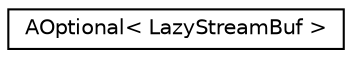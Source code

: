 digraph "Graphical Class Hierarchy"
{
 // LATEX_PDF_SIZE
  edge [fontname="Helvetica",fontsize="10",labelfontname="Helvetica",labelfontsize="10"];
  node [fontname="Helvetica",fontsize="10",shape=record];
  rankdir="LR";
  Node0 [label="AOptional\< LazyStreamBuf \>",height=0.2,width=0.4,color="black", fillcolor="white", style="filled",URL="$classAOptional.html",tooltip=" "];
}
